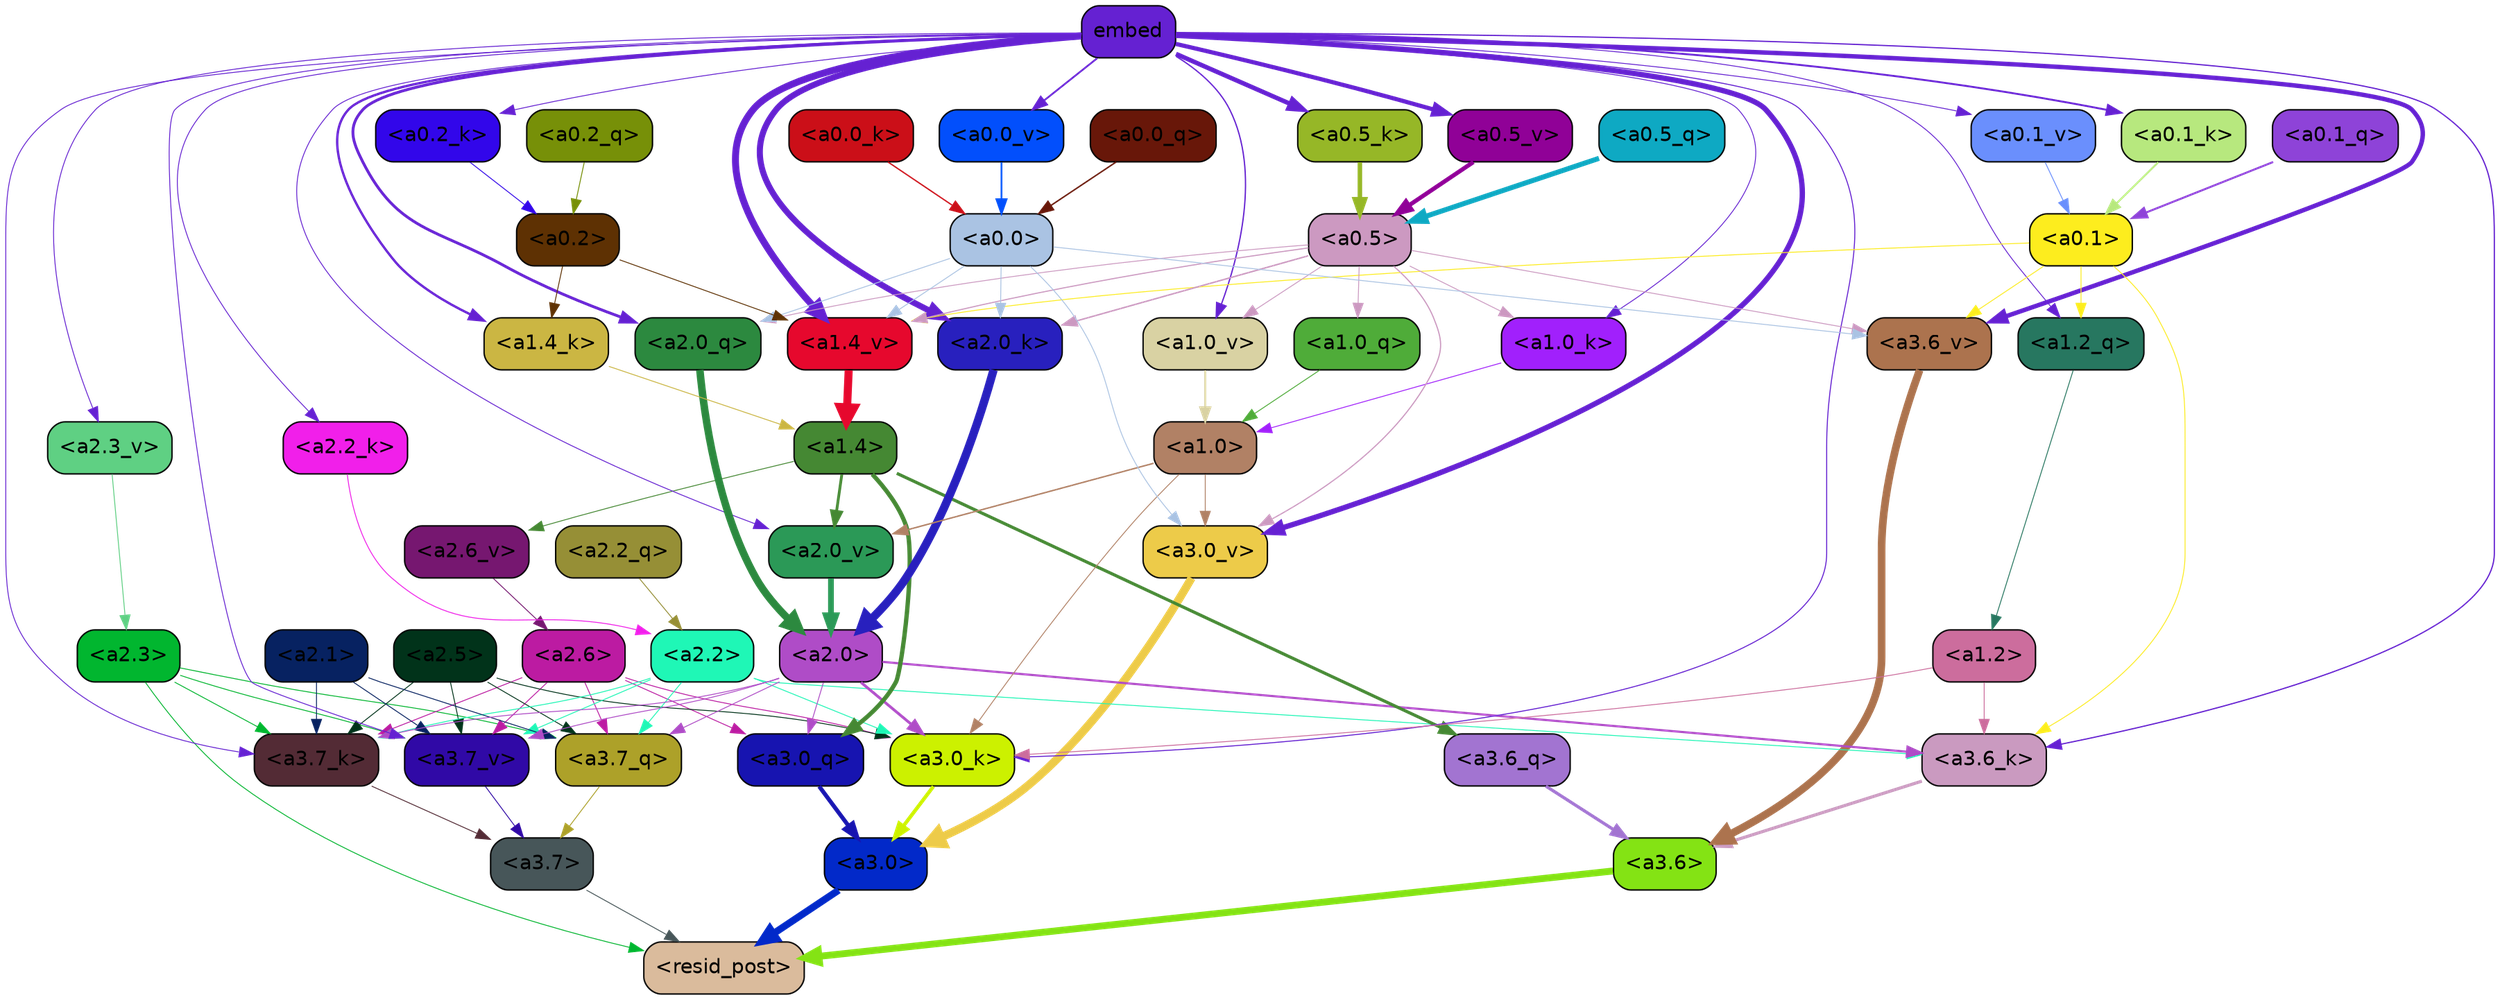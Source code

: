 strict digraph "" {
	graph [bgcolor=transparent,
		layout=dot,
		overlap=false,
		splines=true
	];
	"<a3.7>"	[color=black,
		fillcolor="#475659",
		fontname=Helvetica,
		shape=box,
		style="filled, rounded"];
	"<resid_post>"	[color=black,
		fillcolor="#dabb9c",
		fontname=Helvetica,
		shape=box,
		style="filled, rounded"];
	"<a3.7>" -> "<resid_post>"	[color="#475659",
		penwidth=0.6];
	"<a3.6>"	[color=black,
		fillcolor="#84e314",
		fontname=Helvetica,
		shape=box,
		style="filled, rounded"];
	"<a3.6>" -> "<resid_post>"	[color="#84e314",
		penwidth=4.7534414529800415];
	"<a3.0>"	[color=black,
		fillcolor="#0229c9",
		fontname=Helvetica,
		shape=box,
		style="filled, rounded"];
	"<a3.0>" -> "<resid_post>"	[color="#0229c9",
		penwidth=4.898576855659485];
	"<a2.3>"	[color=black,
		fillcolor="#01b62f",
		fontname=Helvetica,
		shape=box,
		style="filled, rounded"];
	"<a2.3>" -> "<resid_post>"	[color="#01b62f",
		penwidth=0.6];
	"<a3.7_q>"	[color=black,
		fillcolor="#ada129",
		fontname=Helvetica,
		shape=box,
		style="filled, rounded"];
	"<a2.3>" -> "<a3.7_q>"	[color="#01b62f",
		penwidth=0.6];
	"<a3.7_k>"	[color=black,
		fillcolor="#532b35",
		fontname=Helvetica,
		shape=box,
		style="filled, rounded"];
	"<a2.3>" -> "<a3.7_k>"	[color="#01b62f",
		penwidth=0.6];
	"<a3.7_v>"	[color=black,
		fillcolor="#3009a6",
		fontname=Helvetica,
		shape=box,
		style="filled, rounded"];
	"<a2.3>" -> "<a3.7_v>"	[color="#01b62f",
		penwidth=0.6];
	"<a3.7_q>" -> "<a3.7>"	[color="#ada129",
		penwidth=0.6];
	"<a3.6_q>"	[color=black,
		fillcolor="#a274d1",
		fontname=Helvetica,
		shape=box,
		style="filled, rounded"];
	"<a3.6_q>" -> "<a3.6>"	[color="#a274d1",
		penwidth=2.160832464694977];
	"<a3.0_q>"	[color=black,
		fillcolor="#1714b0",
		fontname=Helvetica,
		shape=box,
		style="filled, rounded"];
	"<a3.0_q>" -> "<a3.0>"	[color="#1714b0",
		penwidth=2.870753765106201];
	"<a3.7_k>" -> "<a3.7>"	[color="#532b35",
		penwidth=0.6];
	"<a3.6_k>"	[color=black,
		fillcolor="#ca9ac0",
		fontname=Helvetica,
		shape=box,
		style="filled, rounded"];
	"<a3.6_k>" -> "<a3.6>"	[color="#ca9ac0",
		penwidth=2.13908451795578];
	"<a3.0_k>"	[color=black,
		fillcolor="#ccf100",
		fontname=Helvetica,
		shape=box,
		style="filled, rounded"];
	"<a3.0_k>" -> "<a3.0>"	[color="#ccf100",
		penwidth=2.520303964614868];
	"<a3.7_v>" -> "<a3.7>"	[color="#3009a6",
		penwidth=0.6];
	"<a3.6_v>"	[color=black,
		fillcolor="#ac734e",
		fontname=Helvetica,
		shape=box,
		style="filled, rounded"];
	"<a3.6_v>" -> "<a3.6>"	[color="#ac734e",
		penwidth=5.297133803367615];
	"<a3.0_v>"	[color=black,
		fillcolor="#edcb49",
		fontname=Helvetica,
		shape=box,
		style="filled, rounded"];
	"<a3.0_v>" -> "<a3.0>"	[color="#edcb49",
		penwidth=5.680712580680847];
	"<a2.6>"	[color=black,
		fillcolor="#bc1ba2",
		fontname=Helvetica,
		shape=box,
		style="filled, rounded"];
	"<a2.6>" -> "<a3.7_q>"	[color="#bc1ba2",
		penwidth=0.6];
	"<a2.6>" -> "<a3.0_q>"	[color="#bc1ba2",
		penwidth=0.6];
	"<a2.6>" -> "<a3.7_k>"	[color="#bc1ba2",
		penwidth=0.6];
	"<a2.6>" -> "<a3.0_k>"	[color="#bc1ba2",
		penwidth=0.6];
	"<a2.6>" -> "<a3.7_v>"	[color="#bc1ba2",
		penwidth=0.6];
	"<a2.5>"	[color=black,
		fillcolor="#01331a",
		fontname=Helvetica,
		shape=box,
		style="filled, rounded"];
	"<a2.5>" -> "<a3.7_q>"	[color="#01331a",
		penwidth=0.6];
	"<a2.5>" -> "<a3.7_k>"	[color="#01331a",
		penwidth=0.6];
	"<a2.5>" -> "<a3.0_k>"	[color="#01331a",
		penwidth=0.6];
	"<a2.5>" -> "<a3.7_v>"	[color="#01331a",
		penwidth=0.6];
	"<a2.2>"	[color=black,
		fillcolor="#1ff7b6",
		fontname=Helvetica,
		shape=box,
		style="filled, rounded"];
	"<a2.2>" -> "<a3.7_q>"	[color="#1ff7b6",
		penwidth=0.6];
	"<a2.2>" -> "<a3.7_k>"	[color="#1ff7b6",
		penwidth=0.6];
	"<a2.2>" -> "<a3.6_k>"	[color="#1ff7b6",
		penwidth=0.6];
	"<a2.2>" -> "<a3.0_k>"	[color="#1ff7b6",
		penwidth=0.6];
	"<a2.2>" -> "<a3.7_v>"	[color="#1ff7b6",
		penwidth=0.6];
	"<a2.1>"	[color=black,
		fillcolor="#072261",
		fontname=Helvetica,
		shape=box,
		style="filled, rounded"];
	"<a2.1>" -> "<a3.7_q>"	[color="#072261",
		penwidth=0.6];
	"<a2.1>" -> "<a3.7_k>"	[color="#072261",
		penwidth=0.6];
	"<a2.1>" -> "<a3.7_v>"	[color="#072261",
		penwidth=0.6];
	"<a2.0>"	[color=black,
		fillcolor="#af4cc7",
		fontname=Helvetica,
		shape=box,
		style="filled, rounded"];
	"<a2.0>" -> "<a3.7_q>"	[color="#af4cc7",
		penwidth=0.6];
	"<a2.0>" -> "<a3.0_q>"	[color="#af4cc7",
		penwidth=0.6];
	"<a2.0>" -> "<a3.7_k>"	[color="#af4cc7",
		penwidth=0.6];
	"<a2.0>" -> "<a3.6_k>"	[color="#af4cc7",
		penwidth=1.4784413101151586];
	"<a2.0>" -> "<a3.0_k>"	[color="#af4cc7",
		penwidth=1.8858084231615067];
	"<a2.0>" -> "<a3.7_v>"	[color="#af4cc7",
		penwidth=0.6];
	"<a1.4>"	[color=black,
		fillcolor="#458833",
		fontname=Helvetica,
		shape=box,
		style="filled, rounded"];
	"<a1.4>" -> "<a3.6_q>"	[color="#458833",
		penwidth=2.149975523352623];
	"<a1.4>" -> "<a3.0_q>"	[color="#458833",
		penwidth=3.0018038749694824];
	"<a2.6_v>"	[color=black,
		fillcolor="#761770",
		fontname=Helvetica,
		shape=box,
		style="filled, rounded"];
	"<a1.4>" -> "<a2.6_v>"	[color="#458833",
		penwidth=0.6];
	"<a2.0_v>"	[color=black,
		fillcolor="#2b9957",
		fontname=Helvetica,
		shape=box,
		style="filled, rounded"];
	"<a1.4>" -> "<a2.0_v>"	[color="#458833",
		penwidth=1.925402581691742];
	embed	[color=black,
		fillcolor="#6521d2",
		fontname=Helvetica,
		shape=box,
		style="filled, rounded"];
	embed -> "<a3.7_k>"	[color="#6521d2",
		penwidth=0.6];
	embed -> "<a3.6_k>"	[color="#6521d2",
		penwidth=0.8552796393632889];
	embed -> "<a3.0_k>"	[color="#6521d2",
		penwidth=0.691851794719696];
	embed -> "<a3.7_v>"	[color="#6521d2",
		penwidth=0.6];
	embed -> "<a3.6_v>"	[color="#6521d2",
		penwidth=3.067279100418091];
	embed -> "<a3.0_v>"	[color="#6521d2",
		penwidth=3.6927278637886047];
	"<a2.0_q>"	[color=black,
		fillcolor="#2c893f",
		fontname=Helvetica,
		shape=box,
		style="filled, rounded"];
	embed -> "<a2.0_q>"	[color="#6521d2",
		penwidth=1.944248914718628];
	"<a2.2_k>"	[color=black,
		fillcolor="#f11fea",
		fontname=Helvetica,
		shape=box,
		style="filled, rounded"];
	embed -> "<a2.2_k>"	[color="#6521d2",
		penwidth=0.6];
	"<a2.0_k>"	[color=black,
		fillcolor="#2820be",
		fontname=Helvetica,
		shape=box,
		style="filled, rounded"];
	embed -> "<a2.0_k>"	[color="#6521d2",
		penwidth=4.198909968137741];
	"<a2.3_v>"	[color=black,
		fillcolor="#5fd083",
		fontname=Helvetica,
		shape=box,
		style="filled, rounded"];
	embed -> "<a2.3_v>"	[color="#6521d2",
		penwidth=0.6];
	embed -> "<a2.0_v>"	[color="#6521d2",
		penwidth=0.6];
	"<a1.2_q>"	[color=black,
		fillcolor="#277760",
		fontname=Helvetica,
		shape=box,
		style="filled, rounded"];
	embed -> "<a1.2_q>"	[color="#6521d2",
		penwidth=0.6];
	"<a1.4_k>"	[color=black,
		fillcolor="#cbb643",
		fontname=Helvetica,
		shape=box,
		style="filled, rounded"];
	embed -> "<a1.4_k>"	[color="#6521d2",
		penwidth=1.6299549341201782];
	"<a1.0_k>"	[color=black,
		fillcolor="#a120fc",
		fontname=Helvetica,
		shape=box,
		style="filled, rounded"];
	embed -> "<a1.0_k>"	[color="#6521d2",
		penwidth=0.6];
	"<a1.4_v>"	[color=black,
		fillcolor="#e6082d",
		fontname=Helvetica,
		shape=box,
		style="filled, rounded"];
	embed -> "<a1.4_v>"	[color="#6521d2",
		penwidth=4.780120432376862];
	"<a1.0_v>"	[color=black,
		fillcolor="#d9d2a3",
		fontname=Helvetica,
		shape=box,
		style="filled, rounded"];
	embed -> "<a1.0_v>"	[color="#6521d2",
		penwidth=0.8886437299661338];
	"<a0.5_k>"	[color=black,
		fillcolor="#96b727",
		fontname=Helvetica,
		shape=box,
		style="filled, rounded"];
	embed -> "<a0.5_k>"	[color="#6521d2",
		penwidth=3.105745553970337];
	"<a0.2_k>"	[color=black,
		fillcolor="#3206ea",
		fontname=Helvetica,
		shape=box,
		style="filled, rounded"];
	embed -> "<a0.2_k>"	[color="#6521d2",
		penwidth=0.6];
	"<a0.1_k>"	[color=black,
		fillcolor="#b7e87e",
		fontname=Helvetica,
		shape=box,
		style="filled, rounded"];
	embed -> "<a0.1_k>"	[color="#6521d2",
		penwidth=1.2916448712348938];
	"<a0.5_v>"	[color=black,
		fillcolor="#900197",
		fontname=Helvetica,
		shape=box,
		style="filled, rounded"];
	embed -> "<a0.5_v>"	[color="#6521d2",
		penwidth=2.905687689781189];
	"<a0.1_v>"	[color=black,
		fillcolor="#6a8ffd",
		fontname=Helvetica,
		shape=box,
		style="filled, rounded"];
	embed -> "<a0.1_v>"	[color="#6521d2",
		penwidth=0.6];
	"<a0.0_v>"	[color=black,
		fillcolor="#024ffc",
		fontname=Helvetica,
		shape=box,
		style="filled, rounded"];
	embed -> "<a0.0_v>"	[color="#6521d2",
		penwidth=1.2382409572601318];
	"<a1.2>"	[color=black,
		fillcolor="#cc6d9d",
		fontname=Helvetica,
		shape=box,
		style="filled, rounded"];
	"<a1.2>" -> "<a3.6_k>"	[color="#cc6d9d",
		penwidth=0.6];
	"<a1.2>" -> "<a3.0_k>"	[color="#cc6d9d",
		penwidth=0.6];
	"<a0.1>"	[color=black,
		fillcolor="#fded1e",
		fontname=Helvetica,
		shape=box,
		style="filled, rounded"];
	"<a0.1>" -> "<a3.6_k>"	[color="#fded1e",
		penwidth=0.6];
	"<a0.1>" -> "<a3.6_v>"	[color="#fded1e",
		penwidth=0.6];
	"<a0.1>" -> "<a1.2_q>"	[color="#fded1e",
		penwidth=0.6];
	"<a0.1>" -> "<a1.4_v>"	[color="#fded1e",
		penwidth=0.6];
	"<a1.0>"	[color=black,
		fillcolor="#b18165",
		fontname=Helvetica,
		shape=box,
		style="filled, rounded"];
	"<a1.0>" -> "<a3.0_k>"	[color="#b18165",
		penwidth=0.6];
	"<a1.0>" -> "<a3.0_v>"	[color="#b18165",
		penwidth=0.6];
	"<a1.0>" -> "<a2.0_v>"	[color="#b18165",
		penwidth=0.9920598268508911];
	"<a0.5>"	[color=black,
		fillcolor="#cc99c1",
		fontname=Helvetica,
		shape=box,
		style="filled, rounded"];
	"<a0.5>" -> "<a3.6_v>"	[color="#cc99c1",
		penwidth=0.6];
	"<a0.5>" -> "<a3.0_v>"	[color="#cc99c1",
		penwidth=0.8028683364391327];
	"<a0.5>" -> "<a2.0_q>"	[color="#cc99c1",
		penwidth=0.6];
	"<a0.5>" -> "<a2.0_k>"	[color="#cc99c1",
		penwidth=0.9883035719394684];
	"<a1.0_q>"	[color=black,
		fillcolor="#4fac39",
		fontname=Helvetica,
		shape=box,
		style="filled, rounded"];
	"<a0.5>" -> "<a1.0_q>"	[color="#cc99c1",
		penwidth=0.6];
	"<a0.5>" -> "<a1.0_k>"	[color="#cc99c1",
		penwidth=0.6];
	"<a0.5>" -> "<a1.4_v>"	[color="#cc99c1",
		penwidth=0.7686666250228882];
	"<a0.5>" -> "<a1.0_v>"	[color="#cc99c1",
		penwidth=0.6];
	"<a0.0>"	[color=black,
		fillcolor="#aac3e3",
		fontname=Helvetica,
		shape=box,
		style="filled, rounded"];
	"<a0.0>" -> "<a3.6_v>"	[color="#aac3e3",
		penwidth=0.6];
	"<a0.0>" -> "<a3.0_v>"	[color="#aac3e3",
		penwidth=0.6];
	"<a0.0>" -> "<a2.0_q>"	[color="#aac3e3",
		penwidth=0.6];
	"<a0.0>" -> "<a2.0_k>"	[color="#aac3e3",
		penwidth=0.6];
	"<a0.0>" -> "<a1.4_v>"	[color="#aac3e3",
		penwidth=0.6];
	"<a2.2_q>"	[color=black,
		fillcolor="#968f36",
		fontname=Helvetica,
		shape=box,
		style="filled, rounded"];
	"<a2.2_q>" -> "<a2.2>"	[color="#968f36",
		penwidth=0.6];
	"<a2.0_q>" -> "<a2.0>"	[color="#2c893f",
		penwidth=5.1847569942474365];
	"<a2.2_k>" -> "<a2.2>"	[color="#f11fea",
		penwidth=0.6149471998214722];
	"<a2.0_k>" -> "<a2.0>"	[color="#2820be",
		penwidth=5.773491740226746];
	"<a2.6_v>" -> "<a2.6>"	[color="#761770",
		penwidth=0.6];
	"<a2.3_v>" -> "<a2.3>"	[color="#5fd083",
		penwidth=0.6];
	"<a2.0_v>" -> "<a2.0>"	[color="#2b9957",
		penwidth=3.9731863737106323];
	"<a1.2_q>" -> "<a1.2>"	[color="#277760",
		penwidth=0.6];
	"<a1.0_q>" -> "<a1.0>"	[color="#4fac39",
		penwidth=0.6];
	"<a1.4_k>" -> "<a1.4>"	[color="#cbb643",
		penwidth=0.6];
	"<a1.0_k>" -> "<a1.0>"	[color="#a120fc",
		penwidth=0.6];
	"<a1.4_v>" -> "<a1.4>"	[color="#e6082d",
		penwidth=5.565408229827881];
	"<a1.0_v>" -> "<a1.0>"	[color="#d9d2a3",
		penwidth=1.3358666002750397];
	"<a0.2>"	[color=black,
		fillcolor="#5e3103",
		fontname=Helvetica,
		shape=box,
		style="filled, rounded"];
	"<a0.2>" -> "<a1.4_k>"	[color="#5e3103",
		penwidth=0.6];
	"<a0.2>" -> "<a1.4_v>"	[color="#5e3103",
		penwidth=0.6];
	"<a0.5_q>"	[color=black,
		fillcolor="#0ea9c3",
		fontname=Helvetica,
		shape=box,
		style="filled, rounded"];
	"<a0.5_q>" -> "<a0.5>"	[color="#0ea9c3",
		penwidth=3.473052144050598];
	"<a0.2_q>"	[color=black,
		fillcolor="#779008",
		fontname=Helvetica,
		shape=box,
		style="filled, rounded"];
	"<a0.2_q>" -> "<a0.2>"	[color="#779008",
		penwidth=0.615731954574585];
	"<a0.1_q>"	[color=black,
		fillcolor="#8e43d8",
		fontname=Helvetica,
		shape=box,
		style="filled, rounded"];
	"<a0.1_q>" -> "<a0.1>"	[color="#8e43d8",
		penwidth=1.372210443019867];
	"<a0.0_q>"	[color=black,
		fillcolor="#681709",
		fontname=Helvetica,
		shape=box,
		style="filled, rounded"];
	"<a0.0_q>" -> "<a0.0>"	[color="#681709",
		penwidth=0.9833199977874756];
	"<a0.5_k>" -> "<a0.5>"	[color="#96b727",
		penwidth=3.105746805667877];
	"<a0.2_k>" -> "<a0.2>"	[color="#3206ea",
		penwidth=0.6];
	"<a0.1_k>" -> "<a0.1>"	[color="#b7e87e",
		penwidth=1.2916463017463684];
	"<a0.0_k>"	[color=black,
		fillcolor="#cb0f18",
		fontname=Helvetica,
		shape=box,
		style="filled, rounded"];
	"<a0.0_k>" -> "<a0.0>"	[color="#cb0f18",
		penwidth=0.9117016792297363];
	"<a0.5_v>" -> "<a0.5>"	[color="#900197",
		penwidth=2.9294926524162292];
	"<a0.1_v>" -> "<a0.1>"	[color="#6a8ffd",
		penwidth=0.6];
	"<a0.0_v>" -> "<a0.0>"	[color="#024ffc",
		penwidth=1.2382320165634155];
}
